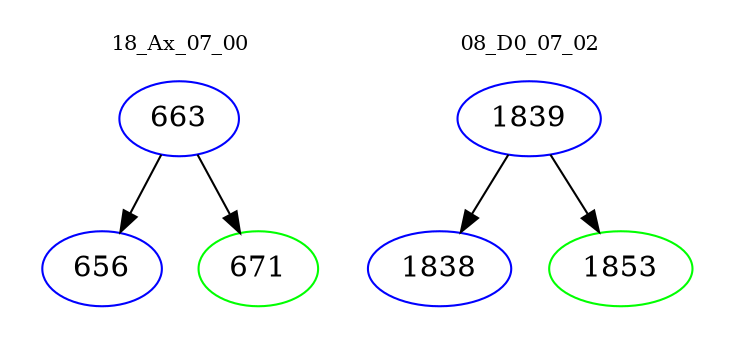 digraph{
subgraph cluster_0 {
color = white
label = "18_Ax_07_00";
fontsize=10;
T0_663 [label="663", color="blue"]
T0_663 -> T0_656 [color="black"]
T0_656 [label="656", color="blue"]
T0_663 -> T0_671 [color="black"]
T0_671 [label="671", color="green"]
}
subgraph cluster_1 {
color = white
label = "08_D0_07_02";
fontsize=10;
T1_1839 [label="1839", color="blue"]
T1_1839 -> T1_1838 [color="black"]
T1_1838 [label="1838", color="blue"]
T1_1839 -> T1_1853 [color="black"]
T1_1853 [label="1853", color="green"]
}
}

